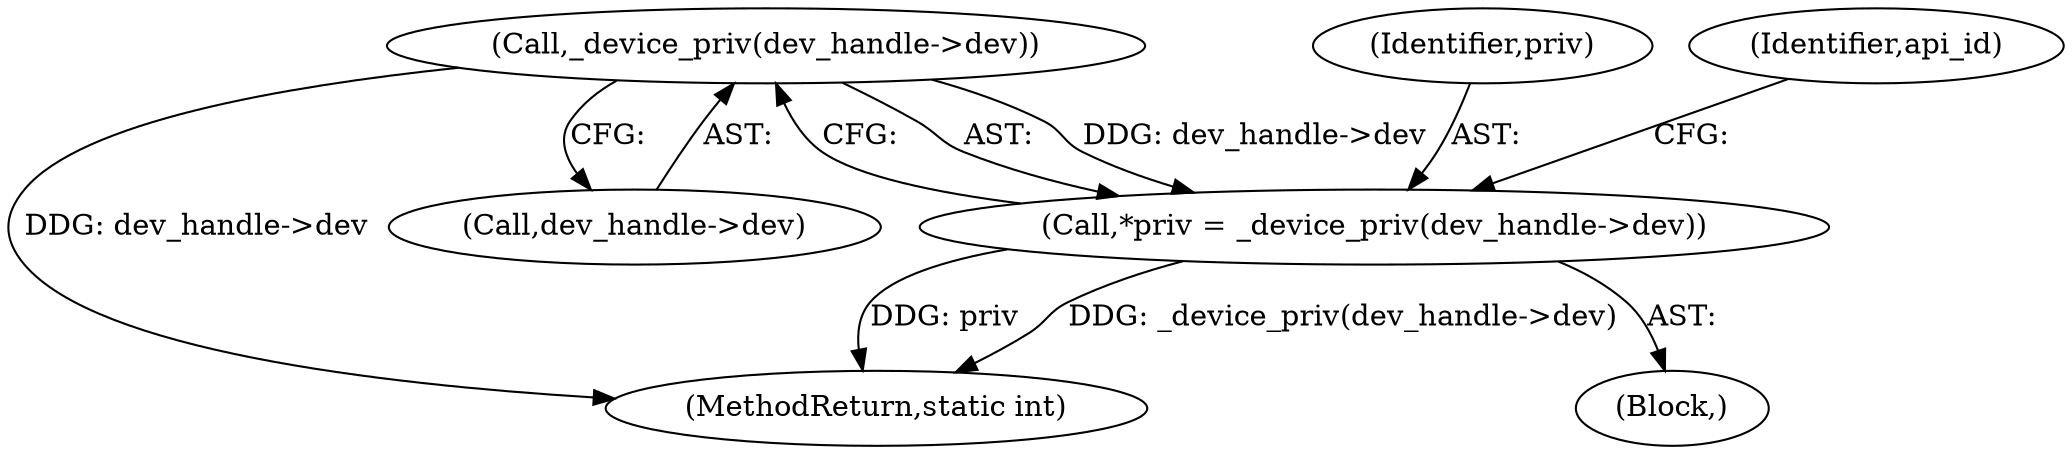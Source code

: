 digraph "0_Chrome_ac149a8d4371c0e01e0934fdd57b09e86f96b5b9_12@pointer" {
"1000112" [label="(Call,_device_priv(dev_handle->dev))"];
"1000110" [label="(Call,*priv = _device_priv(dev_handle->dev))"];
"1000110" [label="(Call,*priv = _device_priv(dev_handle->dev))"];
"1000111" [label="(Identifier,priv)"];
"1000112" [label="(Call,_device_priv(dev_handle->dev))"];
"1000199" [label="(MethodReturn,static int)"];
"1000120" [label="(Identifier,api_id)"];
"1000113" [label="(Call,dev_handle->dev)"];
"1000103" [label="(Block,)"];
"1000112" -> "1000110"  [label="AST: "];
"1000112" -> "1000113"  [label="CFG: "];
"1000113" -> "1000112"  [label="AST: "];
"1000110" -> "1000112"  [label="CFG: "];
"1000112" -> "1000199"  [label="DDG: dev_handle->dev"];
"1000112" -> "1000110"  [label="DDG: dev_handle->dev"];
"1000110" -> "1000103"  [label="AST: "];
"1000111" -> "1000110"  [label="AST: "];
"1000120" -> "1000110"  [label="CFG: "];
"1000110" -> "1000199"  [label="DDG: _device_priv(dev_handle->dev)"];
"1000110" -> "1000199"  [label="DDG: priv"];
}
